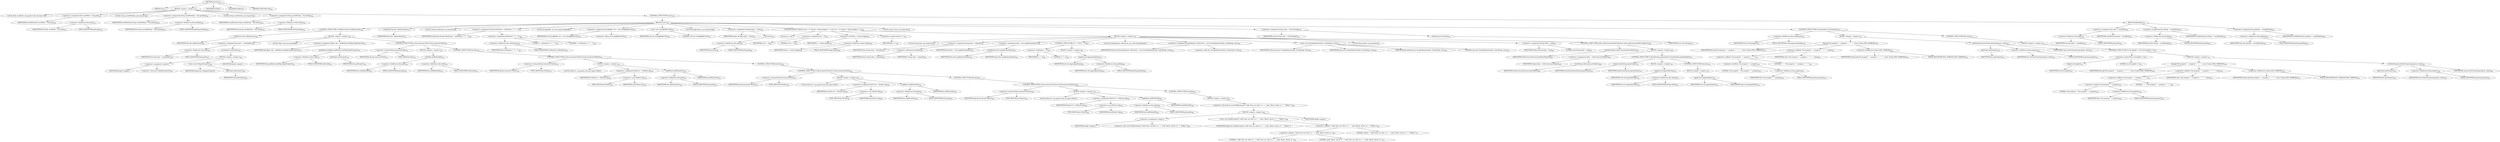 digraph "execute" {  
"475" [label = <(METHOD,execute)<SUB>341</SUB>> ]
"41" [label = <(PARAM,this)<SUB>341</SUB>> ]
"476" [label = <(BLOCK,&lt;empty&gt;,&lt;empty&gt;)<SUB>341</SUB>> ]
"477" [label = <(LOCAL,Path savedPath: org.apache.tools.ant.types.Path)> ]
"478" [label = <(&lt;operator&gt;.assignment,Path savedPath = this.path)<SUB>342</SUB>> ]
"479" [label = <(IDENTIFIER,savedPath,Path savedPath = this.path)<SUB>342</SUB>> ]
"480" [label = <(&lt;operator&gt;.fieldAccess,this.path)<SUB>342</SUB>> ]
"481" [label = <(IDENTIFIER,this,Path savedPath = this.path)<SUB>342</SUB>> ]
"482" [label = <(FIELD_IDENTIFIER,path,path)<SUB>342</SUB>> ]
"483" [label = <(LOCAL,String savedPathSep: java.lang.String)> ]
"484" [label = <(&lt;operator&gt;.assignment,String savedPathSep = this.pathSep)<SUB>343</SUB>> ]
"485" [label = <(IDENTIFIER,savedPathSep,String savedPathSep = this.pathSep)<SUB>343</SUB>> ]
"486" [label = <(&lt;operator&gt;.fieldAccess,this.pathSep)<SUB>343</SUB>> ]
"487" [label = <(IDENTIFIER,this,String savedPathSep = this.pathSep)<SUB>343</SUB>> ]
"488" [label = <(FIELD_IDENTIFIER,pathSep,pathSep)<SUB>343</SUB>> ]
"489" [label = <(LOCAL,String savedDirSep: java.lang.String)> ]
"490" [label = <(&lt;operator&gt;.assignment,String savedDirSep = this.dirSep)<SUB>344</SUB>> ]
"491" [label = <(IDENTIFIER,savedDirSep,String savedDirSep = this.dirSep)<SUB>344</SUB>> ]
"492" [label = <(&lt;operator&gt;.fieldAccess,this.dirSep)<SUB>344</SUB>> ]
"493" [label = <(IDENTIFIER,this,String savedDirSep = this.dirSep)<SUB>344</SUB>> ]
"494" [label = <(FIELD_IDENTIFIER,dirSep,dirSep)<SUB>344</SUB>> ]
"495" [label = <(CONTROL_STRUCTURE,try,try)<SUB>346</SUB>> ]
"496" [label = <(BLOCK,try,try)<SUB>346</SUB>> ]
"497" [label = <(CONTROL_STRUCTURE,if (isReference()),if (isReference()))<SUB>348</SUB>> ]
"498" [label = <(isReference,this.isReference())<SUB>348</SUB>> ]
"40" [label = <(IDENTIFIER,this,this.isReference())<SUB>348</SUB>> ]
"499" [label = <(BLOCK,&lt;empty&gt;,&lt;empty&gt;)<SUB>348</SUB>> ]
"500" [label = <(&lt;operator&gt;.assignment,this.path = createPath())<SUB>349</SUB>> ]
"501" [label = <(&lt;operator&gt;.fieldAccess,this.path)<SUB>349</SUB>> ]
"502" [label = <(IDENTIFIER,this,this.path = createPath())<SUB>349</SUB>> ]
"503" [label = <(FIELD_IDENTIFIER,path,path)<SUB>349</SUB>> ]
"504" [label = <(createPath,createPath())<SUB>349</SUB>> ]
"505" [label = <(BLOCK,&lt;empty&gt;,&lt;empty&gt;)<SUB>349</SUB>> ]
"506" [label = <(&lt;operator&gt;.assignment,&lt;empty&gt;)> ]
"507" [label = <(IDENTIFIER,$obj5,&lt;empty&gt;)> ]
"508" [label = <(&lt;operator&gt;.alloc,new Path(getProject()))<SUB>349</SUB>> ]
"509" [label = <(&lt;init&gt;,new Path(getProject()))<SUB>349</SUB>> ]
"510" [label = <(IDENTIFIER,$obj5,new Path(getProject()))> ]
"511" [label = <(getProject,getProject())<SUB>349</SUB>> ]
"42" [label = <(IDENTIFIER,this,getProject())<SUB>349</SUB>> ]
"512" [label = <(IDENTIFIER,$obj5,&lt;empty&gt;)> ]
"513" [label = <(LOCAL,Object obj: java.lang.Object)> ]
"514" [label = <(&lt;operator&gt;.assignment,Object obj = getReferencedObject(getProject()))<SUB>351</SUB>> ]
"515" [label = <(IDENTIFIER,obj,Object obj = getReferencedObject(getProject()))<SUB>351</SUB>> ]
"516" [label = <(getReferencedObject,getReferencedObject(getProject()))<SUB>351</SUB>> ]
"517" [label = <(&lt;operator&gt;.fieldAccess,this.refid)<SUB>351</SUB>> ]
"518" [label = <(IDENTIFIER,this,getReferencedObject(getProject()))<SUB>351</SUB>> ]
"519" [label = <(FIELD_IDENTIFIER,refid,refid)<SUB>351</SUB>> ]
"520" [label = <(getProject,getProject())<SUB>351</SUB>> ]
"43" [label = <(IDENTIFIER,this,getProject())<SUB>351</SUB>> ]
"521" [label = <(CONTROL_STRUCTURE,if (obj instanceof Path),if (obj instanceof Path))<SUB>353</SUB>> ]
"522" [label = <(&lt;operator&gt;.instanceOf,obj instanceof Path)<SUB>353</SUB>> ]
"523" [label = <(IDENTIFIER,obj,obj instanceof Path)<SUB>353</SUB>> ]
"524" [label = <(TYPE_REF,Path,Path)<SUB>353</SUB>> ]
"525" [label = <(BLOCK,&lt;empty&gt;,&lt;empty&gt;)<SUB>353</SUB>> ]
"526" [label = <(setRefid,setRefid(refid))<SUB>354</SUB>> ]
"527" [label = <(&lt;operator&gt;.fieldAccess,this.path)<SUB>354</SUB>> ]
"528" [label = <(IDENTIFIER,this,setRefid(refid))<SUB>354</SUB>> ]
"529" [label = <(FIELD_IDENTIFIER,path,path)<SUB>354</SUB>> ]
"530" [label = <(&lt;operator&gt;.fieldAccess,this.refid)<SUB>354</SUB>> ]
"531" [label = <(IDENTIFIER,this,setRefid(refid))<SUB>354</SUB>> ]
"532" [label = <(FIELD_IDENTIFIER,refid,refid)<SUB>354</SUB>> ]
"533" [label = <(CONTROL_STRUCTURE,else,else)<SUB>355</SUB>> ]
"534" [label = <(CONTROL_STRUCTURE,if (obj instanceof FileSet),if (obj instanceof FileSet))<SUB>355</SUB>> ]
"535" [label = <(&lt;operator&gt;.instanceOf,obj instanceof FileSet)<SUB>355</SUB>> ]
"536" [label = <(IDENTIFIER,obj,obj instanceof FileSet)<SUB>355</SUB>> ]
"537" [label = <(TYPE_REF,FileSet,FileSet)<SUB>355</SUB>> ]
"538" [label = <(BLOCK,&lt;empty&gt;,&lt;empty&gt;)<SUB>355</SUB>> ]
"539" [label = <(LOCAL,FileSet fs: org.apache.tools.ant.types.FileSet)> ]
"540" [label = <(&lt;operator&gt;.assignment,FileSet fs = (FileSet) obj)<SUB>356</SUB>> ]
"541" [label = <(IDENTIFIER,fs,FileSet fs = (FileSet) obj)<SUB>356</SUB>> ]
"542" [label = <(&lt;operator&gt;.cast,(FileSet) obj)<SUB>356</SUB>> ]
"543" [label = <(TYPE_REF,FileSet,FileSet)<SUB>356</SUB>> ]
"544" [label = <(IDENTIFIER,obj,(FileSet) obj)<SUB>356</SUB>> ]
"545" [label = <(addFileset,addFileset(fs))<SUB>358</SUB>> ]
"546" [label = <(&lt;operator&gt;.fieldAccess,this.path)<SUB>358</SUB>> ]
"547" [label = <(IDENTIFIER,this,addFileset(fs))<SUB>358</SUB>> ]
"548" [label = <(FIELD_IDENTIFIER,path,path)<SUB>358</SUB>> ]
"549" [label = <(IDENTIFIER,fs,addFileset(fs))<SUB>358</SUB>> ]
"550" [label = <(CONTROL_STRUCTURE,else,else)<SUB>359</SUB>> ]
"551" [label = <(CONTROL_STRUCTURE,if (obj instanceof DirSet),if (obj instanceof DirSet))<SUB>359</SUB>> ]
"552" [label = <(&lt;operator&gt;.instanceOf,obj instanceof DirSet)<SUB>359</SUB>> ]
"553" [label = <(IDENTIFIER,obj,obj instanceof DirSet)<SUB>359</SUB>> ]
"554" [label = <(TYPE_REF,DirSet,DirSet)<SUB>359</SUB>> ]
"555" [label = <(BLOCK,&lt;empty&gt;,&lt;empty&gt;)<SUB>359</SUB>> ]
"556" [label = <(LOCAL,DirSet ds: org.apache.tools.ant.types.DirSet)> ]
"557" [label = <(&lt;operator&gt;.assignment,DirSet ds = (DirSet) obj)<SUB>360</SUB>> ]
"558" [label = <(IDENTIFIER,ds,DirSet ds = (DirSet) obj)<SUB>360</SUB>> ]
"559" [label = <(&lt;operator&gt;.cast,(DirSet) obj)<SUB>360</SUB>> ]
"560" [label = <(TYPE_REF,DirSet,DirSet)<SUB>360</SUB>> ]
"561" [label = <(IDENTIFIER,obj,(DirSet) obj)<SUB>360</SUB>> ]
"562" [label = <(addDirset,addDirset(ds))<SUB>362</SUB>> ]
"563" [label = <(&lt;operator&gt;.fieldAccess,this.path)<SUB>362</SUB>> ]
"564" [label = <(IDENTIFIER,this,addDirset(ds))<SUB>362</SUB>> ]
"565" [label = <(FIELD_IDENTIFIER,path,path)<SUB>362</SUB>> ]
"566" [label = <(IDENTIFIER,ds,addDirset(ds))<SUB>362</SUB>> ]
"567" [label = <(CONTROL_STRUCTURE,else,else)<SUB>363</SUB>> ]
"568" [label = <(CONTROL_STRUCTURE,if (obj instanceof FileList),if (obj instanceof FileList))<SUB>363</SUB>> ]
"569" [label = <(&lt;operator&gt;.instanceOf,obj instanceof FileList)<SUB>363</SUB>> ]
"570" [label = <(IDENTIFIER,obj,obj instanceof FileList)<SUB>363</SUB>> ]
"571" [label = <(TYPE_REF,FileList,FileList)<SUB>363</SUB>> ]
"572" [label = <(BLOCK,&lt;empty&gt;,&lt;empty&gt;)<SUB>363</SUB>> ]
"573" [label = <(LOCAL,FileList fl: org.apache.tools.ant.types.FileList)> ]
"574" [label = <(&lt;operator&gt;.assignment,FileList fl = (FileList) obj)<SUB>364</SUB>> ]
"575" [label = <(IDENTIFIER,fl,FileList fl = (FileList) obj)<SUB>364</SUB>> ]
"576" [label = <(&lt;operator&gt;.cast,(FileList) obj)<SUB>364</SUB>> ]
"577" [label = <(TYPE_REF,FileList,FileList)<SUB>364</SUB>> ]
"578" [label = <(IDENTIFIER,obj,(FileList) obj)<SUB>364</SUB>> ]
"579" [label = <(addFilelist,addFilelist(fl))<SUB>366</SUB>> ]
"580" [label = <(&lt;operator&gt;.fieldAccess,this.path)<SUB>366</SUB>> ]
"581" [label = <(IDENTIFIER,this,addFilelist(fl))<SUB>366</SUB>> ]
"582" [label = <(FIELD_IDENTIFIER,path,path)<SUB>366</SUB>> ]
"583" [label = <(IDENTIFIER,fl,addFilelist(fl))<SUB>366</SUB>> ]
"584" [label = <(CONTROL_STRUCTURE,else,else)<SUB>368</SUB>> ]
"585" [label = <(BLOCK,&lt;empty&gt;,&lt;empty&gt;)<SUB>368</SUB>> ]
"586" [label = <(&lt;operator&gt;.throw,throw new BuildException(&quot;'refid' does not refer to a &quot; + &quot;path, fileset, dirset, or &quot; + &quot;filelist.&quot;);)<SUB>369</SUB>> ]
"587" [label = <(BLOCK,&lt;empty&gt;,&lt;empty&gt;)<SUB>369</SUB>> ]
"588" [label = <(&lt;operator&gt;.assignment,&lt;empty&gt;)> ]
"589" [label = <(IDENTIFIER,$obj6,&lt;empty&gt;)> ]
"590" [label = <(&lt;operator&gt;.alloc,new BuildException(&quot;'refid' does not refer to a &quot; + &quot;path, fileset, dirset, or &quot; + &quot;filelist.&quot;))<SUB>369</SUB>> ]
"591" [label = <(&lt;init&gt;,new BuildException(&quot;'refid' does not refer to a &quot; + &quot;path, fileset, dirset, or &quot; + &quot;filelist.&quot;))<SUB>369</SUB>> ]
"592" [label = <(IDENTIFIER,$obj6,new BuildException(&quot;'refid' does not refer to a &quot; + &quot;path, fileset, dirset, or &quot; + &quot;filelist.&quot;))> ]
"593" [label = <(&lt;operator&gt;.addition,&quot;'refid' does not refer to a &quot; + &quot;path, fileset, dirset, or &quot; + &quot;filelist.&quot;)<SUB>369</SUB>> ]
"594" [label = <(&lt;operator&gt;.addition,&quot;'refid' does not refer to a &quot; + &quot;path, fileset, dirset, or &quot;)<SUB>369</SUB>> ]
"595" [label = <(LITERAL,&quot;'refid' does not refer to a &quot;,&quot;'refid' does not refer to a &quot; + &quot;path, fileset, dirset, or &quot;)<SUB>369</SUB>> ]
"596" [label = <(LITERAL,&quot;path, fileset, dirset, or &quot;,&quot;'refid' does not refer to a &quot; + &quot;path, fileset, dirset, or &quot;)<SUB>370</SUB>> ]
"597" [label = <(LITERAL,&quot;filelist.&quot;,&quot;'refid' does not refer to a &quot; + &quot;path, fileset, dirset, or &quot; + &quot;filelist.&quot;)<SUB>371</SUB>> ]
"598" [label = <(IDENTIFIER,$obj6,&lt;empty&gt;)> ]
"599" [label = <(validateSetup,this.validateSetup())<SUB>375</SUB>> ]
"44" [label = <(IDENTIFIER,this,this.validateSetup())<SUB>375</SUB>> ]
"600" [label = <(LOCAL,String fromDirSep: java.lang.String)> ]
"601" [label = <(&lt;operator&gt;.assignment,String fromDirSep = onWindows ? &quot;\\&quot; : &quot;/&quot;)<SUB>385</SUB>> ]
"602" [label = <(IDENTIFIER,fromDirSep,String fromDirSep = onWindows ? &quot;\\&quot; : &quot;/&quot;)<SUB>385</SUB>> ]
"603" [label = <(&lt;operator&gt;.conditional,onWindows ? &quot;\\&quot; : &quot;/&quot;)<SUB>385</SUB>> ]
"604" [label = <(&lt;operator&gt;.fieldAccess,this.onWindows)<SUB>385</SUB>> ]
"605" [label = <(IDENTIFIER,this,onWindows ? &quot;\\&quot; : &quot;/&quot;)<SUB>385</SUB>> ]
"606" [label = <(FIELD_IDENTIFIER,onWindows,onWindows)<SUB>385</SUB>> ]
"607" [label = <(LITERAL,&quot;\\&quot;,onWindows ? &quot;\\&quot; : &quot;/&quot;)<SUB>385</SUB>> ]
"608" [label = <(LITERAL,&quot;/&quot;,onWindows ? &quot;\\&quot; : &quot;/&quot;)<SUB>385</SUB>> ]
"46" [label = <(LOCAL,StringBuffer rslt: java.lang.StringBuffer)> ]
"609" [label = <(&lt;operator&gt;.assignment,StringBuffer rslt = new StringBuffer(100))<SUB>387</SUB>> ]
"610" [label = <(IDENTIFIER,rslt,StringBuffer rslt = new StringBuffer(100))<SUB>387</SUB>> ]
"611" [label = <(&lt;operator&gt;.alloc,new StringBuffer(100))<SUB>387</SUB>> ]
"612" [label = <(&lt;init&gt;,new StringBuffer(100))<SUB>387</SUB>> ]
"45" [label = <(IDENTIFIER,rslt,new StringBuffer(100))<SUB>387</SUB>> ]
"613" [label = <(LITERAL,100,new StringBuffer(100))<SUB>387</SUB>> ]
"614" [label = <(LOCAL,String[] elems: java.lang.String[])> ]
"615" [label = <(&lt;operator&gt;.assignment,String[] elems = list())<SUB>390</SUB>> ]
"616" [label = <(IDENTIFIER,elems,String[] elems = list())<SUB>390</SUB>> ]
"617" [label = <(list,list())<SUB>390</SUB>> ]
"618" [label = <(&lt;operator&gt;.fieldAccess,this.path)<SUB>390</SUB>> ]
"619" [label = <(IDENTIFIER,this,list())<SUB>390</SUB>> ]
"620" [label = <(FIELD_IDENTIFIER,path,path)<SUB>390</SUB>> ]
"621" [label = <(CONTROL_STRUCTURE,for (int i = 0; Some(i &lt; elems.length); i++),for (int i = 0; Some(i &lt; elems.length); i++))<SUB>392</SUB>> ]
"622" [label = <(LOCAL,int i: int)> ]
"623" [label = <(&lt;operator&gt;.assignment,int i = 0)<SUB>392</SUB>> ]
"624" [label = <(IDENTIFIER,i,int i = 0)<SUB>392</SUB>> ]
"625" [label = <(LITERAL,0,int i = 0)<SUB>392</SUB>> ]
"626" [label = <(&lt;operator&gt;.lessThan,i &lt; elems.length)<SUB>392</SUB>> ]
"627" [label = <(IDENTIFIER,i,i &lt; elems.length)<SUB>392</SUB>> ]
"628" [label = <(&lt;operator&gt;.fieldAccess,elems.length)<SUB>392</SUB>> ]
"629" [label = <(IDENTIFIER,elems,i &lt; elems.length)<SUB>392</SUB>> ]
"630" [label = <(FIELD_IDENTIFIER,length,length)<SUB>392</SUB>> ]
"631" [label = <(&lt;operator&gt;.postIncrement,i++)<SUB>392</SUB>> ]
"632" [label = <(IDENTIFIER,i,i++)<SUB>392</SUB>> ]
"633" [label = <(BLOCK,&lt;empty&gt;,&lt;empty&gt;)<SUB>392</SUB>> ]
"634" [label = <(LOCAL,String elem: java.lang.String)> ]
"635" [label = <(&lt;operator&gt;.assignment,String elem = elems[i])<SUB>393</SUB>> ]
"636" [label = <(IDENTIFIER,elem,String elem = elems[i])<SUB>393</SUB>> ]
"637" [label = <(&lt;operator&gt;.indexAccess,elems[i])<SUB>393</SUB>> ]
"638" [label = <(IDENTIFIER,elems,String elem = elems[i])<SUB>393</SUB>> ]
"639" [label = <(IDENTIFIER,i,String elem = elems[i])<SUB>393</SUB>> ]
"640" [label = <(&lt;operator&gt;.assignment,elem = this.mapElement(elem))<SUB>395</SUB>> ]
"641" [label = <(IDENTIFIER,elem,elem = this.mapElement(elem))<SUB>395</SUB>> ]
"642" [label = <(mapElement,this.mapElement(elem))<SUB>395</SUB>> ]
"47" [label = <(IDENTIFIER,this,this.mapElement(elem))<SUB>395</SUB>> ]
"643" [label = <(IDENTIFIER,elem,this.mapElement(elem))<SUB>395</SUB>> ]
"644" [label = <(CONTROL_STRUCTURE,if (i != 0),if (i != 0))<SUB>400</SUB>> ]
"645" [label = <(&lt;operator&gt;.notEquals,i != 0)<SUB>400</SUB>> ]
"646" [label = <(IDENTIFIER,i,i != 0)<SUB>400</SUB>> ]
"647" [label = <(LITERAL,0,i != 0)<SUB>400</SUB>> ]
"648" [label = <(BLOCK,&lt;empty&gt;,&lt;empty&gt;)<SUB>400</SUB>> ]
"649" [label = <(append,rslt.append(pathSep))<SUB>401</SUB>> ]
"650" [label = <(IDENTIFIER,rslt,rslt.append(pathSep))<SUB>401</SUB>> ]
"651" [label = <(&lt;operator&gt;.fieldAccess,this.pathSep)<SUB>401</SUB>> ]
"652" [label = <(IDENTIFIER,this,rslt.append(pathSep))<SUB>401</SUB>> ]
"653" [label = <(FIELD_IDENTIFIER,pathSep,pathSep)<SUB>401</SUB>> ]
"49" [label = <(LOCAL,StringTokenizer stDirectory: java.util.StringTokenizer)> ]
"654" [label = <(&lt;operator&gt;.assignment,StringTokenizer stDirectory = new StringTokenizer(elem, fromDirSep, true))<SUB>404</SUB>> ]
"655" [label = <(IDENTIFIER,stDirectory,StringTokenizer stDirectory = new StringTokenizer(elem, fromDirSep, true))<SUB>404</SUB>> ]
"656" [label = <(&lt;operator&gt;.alloc,new StringTokenizer(elem, fromDirSep, true))<SUB>405</SUB>> ]
"657" [label = <(&lt;init&gt;,new StringTokenizer(elem, fromDirSep, true))<SUB>405</SUB>> ]
"48" [label = <(IDENTIFIER,stDirectory,new StringTokenizer(elem, fromDirSep, true))<SUB>404</SUB>> ]
"658" [label = <(IDENTIFIER,elem,new StringTokenizer(elem, fromDirSep, true))<SUB>405</SUB>> ]
"659" [label = <(IDENTIFIER,fromDirSep,new StringTokenizer(elem, fromDirSep, true))<SUB>405</SUB>> ]
"660" [label = <(LITERAL,true,new StringTokenizer(elem, fromDirSep, true))<SUB>405</SUB>> ]
"661" [label = <(LOCAL,String token: java.lang.String)> ]
"662" [label = <(&lt;operator&gt;.assignment,String token = null)<SUB>406</SUB>> ]
"663" [label = <(IDENTIFIER,token,String token = null)<SUB>406</SUB>> ]
"664" [label = <(LITERAL,null,String token = null)<SUB>406</SUB>> ]
"665" [label = <(CONTROL_STRUCTURE,while (stDirectory.hasMoreTokens()),while (stDirectory.hasMoreTokens()))<SUB>408</SUB>> ]
"666" [label = <(hasMoreTokens,stDirectory.hasMoreTokens())<SUB>408</SUB>> ]
"667" [label = <(IDENTIFIER,stDirectory,stDirectory.hasMoreTokens())<SUB>408</SUB>> ]
"668" [label = <(BLOCK,&lt;empty&gt;,&lt;empty&gt;)<SUB>408</SUB>> ]
"669" [label = <(&lt;operator&gt;.assignment,token = stDirectory.nextToken())<SUB>409</SUB>> ]
"670" [label = <(IDENTIFIER,token,token = stDirectory.nextToken())<SUB>409</SUB>> ]
"671" [label = <(nextToken,stDirectory.nextToken())<SUB>409</SUB>> ]
"672" [label = <(IDENTIFIER,stDirectory,stDirectory.nextToken())<SUB>409</SUB>> ]
"673" [label = <(CONTROL_STRUCTURE,if (fromDirSep.equals(token)),if (fromDirSep.equals(token)))<SUB>411</SUB>> ]
"674" [label = <(equals,fromDirSep.equals(token))<SUB>411</SUB>> ]
"675" [label = <(IDENTIFIER,fromDirSep,fromDirSep.equals(token))<SUB>411</SUB>> ]
"676" [label = <(IDENTIFIER,token,fromDirSep.equals(token))<SUB>411</SUB>> ]
"677" [label = <(BLOCK,&lt;empty&gt;,&lt;empty&gt;)<SUB>411</SUB>> ]
"678" [label = <(append,rslt.append(dirSep))<SUB>412</SUB>> ]
"679" [label = <(IDENTIFIER,rslt,rslt.append(dirSep))<SUB>412</SUB>> ]
"680" [label = <(&lt;operator&gt;.fieldAccess,this.dirSep)<SUB>412</SUB>> ]
"681" [label = <(IDENTIFIER,this,rslt.append(dirSep))<SUB>412</SUB>> ]
"682" [label = <(FIELD_IDENTIFIER,dirSep,dirSep)<SUB>412</SUB>> ]
"683" [label = <(CONTROL_STRUCTURE,else,else)<SUB>413</SUB>> ]
"684" [label = <(BLOCK,&lt;empty&gt;,&lt;empty&gt;)<SUB>413</SUB>> ]
"685" [label = <(append,rslt.append(token))<SUB>414</SUB>> ]
"686" [label = <(IDENTIFIER,rslt,rslt.append(token))<SUB>414</SUB>> ]
"687" [label = <(IDENTIFIER,token,rslt.append(token))<SUB>414</SUB>> ]
"688" [label = <(LOCAL,String value: java.lang.String)> ]
"689" [label = <(&lt;operator&gt;.assignment,String value = rslt.toString())<SUB>421</SUB>> ]
"690" [label = <(IDENTIFIER,value,String value = rslt.toString())<SUB>421</SUB>> ]
"691" [label = <(toString,rslt.toString())<SUB>421</SUB>> ]
"692" [label = <(IDENTIFIER,rslt,rslt.toString())<SUB>421</SUB>> ]
"693" [label = <(CONTROL_STRUCTURE,if (setonempty),if (setonempty))<SUB>422</SUB>> ]
"694" [label = <(&lt;operator&gt;.fieldAccess,this.setonempty)<SUB>422</SUB>> ]
"695" [label = <(IDENTIFIER,this,if (setonempty))<SUB>422</SUB>> ]
"696" [label = <(FIELD_IDENTIFIER,setonempty,setonempty)<SUB>422</SUB>> ]
"697" [label = <(BLOCK,&lt;empty&gt;,&lt;empty&gt;)<SUB>422</SUB>> ]
"698" [label = <(log,log(&quot;Set property &quot; + property + &quot; = &quot; + value, Project.MSG_VERBOSE))<SUB>423</SUB>> ]
"50" [label = <(IDENTIFIER,this,log(&quot;Set property &quot; + property + &quot; = &quot; + value, Project.MSG_VERBOSE))<SUB>423</SUB>> ]
"699" [label = <(&lt;operator&gt;.addition,&quot;Set property &quot; + property + &quot; = &quot; + value)<SUB>423</SUB>> ]
"700" [label = <(&lt;operator&gt;.addition,&quot;Set property &quot; + property + &quot; = &quot;)<SUB>423</SUB>> ]
"701" [label = <(&lt;operator&gt;.addition,&quot;Set property &quot; + property)<SUB>423</SUB>> ]
"702" [label = <(LITERAL,&quot;Set property &quot;,&quot;Set property &quot; + property)<SUB>423</SUB>> ]
"703" [label = <(&lt;operator&gt;.fieldAccess,this.property)<SUB>423</SUB>> ]
"704" [label = <(IDENTIFIER,this,&quot;Set property &quot; + property)<SUB>423</SUB>> ]
"705" [label = <(FIELD_IDENTIFIER,property,property)<SUB>423</SUB>> ]
"706" [label = <(LITERAL,&quot; = &quot;,&quot;Set property &quot; + property + &quot; = &quot;)<SUB>423</SUB>> ]
"707" [label = <(IDENTIFIER,value,&quot;Set property &quot; + property + &quot; = &quot; + value)<SUB>423</SUB>> ]
"708" [label = <(&lt;operator&gt;.fieldAccess,Project.MSG_VERBOSE)<SUB>424</SUB>> ]
"709" [label = <(IDENTIFIER,Project,log(&quot;Set property &quot; + property + &quot; = &quot; + value, Project.MSG_VERBOSE))<SUB>424</SUB>> ]
"710" [label = <(FIELD_IDENTIFIER,MSG_VERBOSE,MSG_VERBOSE)<SUB>424</SUB>> ]
"711" [label = <(setNewProperty,setNewProperty(property, value))<SUB>425</SUB>> ]
"712" [label = <(getProject,getProject())<SUB>425</SUB>> ]
"51" [label = <(IDENTIFIER,this,getProject())<SUB>425</SUB>> ]
"713" [label = <(&lt;operator&gt;.fieldAccess,this.property)<SUB>425</SUB>> ]
"714" [label = <(IDENTIFIER,this,setNewProperty(property, value))<SUB>425</SUB>> ]
"715" [label = <(FIELD_IDENTIFIER,property,property)<SUB>425</SUB>> ]
"716" [label = <(IDENTIFIER,value,setNewProperty(property, value))<SUB>425</SUB>> ]
"717" [label = <(CONTROL_STRUCTURE,else,else)<SUB>426</SUB>> ]
"718" [label = <(BLOCK,&lt;empty&gt;,&lt;empty&gt;)<SUB>426</SUB>> ]
"719" [label = <(CONTROL_STRUCTURE,if (rslt.length() &gt; 0),if (rslt.length() &gt; 0))<SUB>427</SUB>> ]
"720" [label = <(&lt;operator&gt;.greaterThan,rslt.length() &gt; 0)<SUB>427</SUB>> ]
"721" [label = <(length,rslt.length())<SUB>427</SUB>> ]
"722" [label = <(IDENTIFIER,rslt,rslt.length())<SUB>427</SUB>> ]
"723" [label = <(LITERAL,0,rslt.length() &gt; 0)<SUB>427</SUB>> ]
"724" [label = <(BLOCK,&lt;empty&gt;,&lt;empty&gt;)<SUB>427</SUB>> ]
"725" [label = <(log,log(&quot;Set property &quot; + property + &quot; = &quot; + value, Project.MSG_VERBOSE))<SUB>428</SUB>> ]
"52" [label = <(IDENTIFIER,this,log(&quot;Set property &quot; + property + &quot; = &quot; + value, Project.MSG_VERBOSE))<SUB>428</SUB>> ]
"726" [label = <(&lt;operator&gt;.addition,&quot;Set property &quot; + property + &quot; = &quot; + value)<SUB>428</SUB>> ]
"727" [label = <(&lt;operator&gt;.addition,&quot;Set property &quot; + property + &quot; = &quot;)<SUB>428</SUB>> ]
"728" [label = <(&lt;operator&gt;.addition,&quot;Set property &quot; + property)<SUB>428</SUB>> ]
"729" [label = <(LITERAL,&quot;Set property &quot;,&quot;Set property &quot; + property)<SUB>428</SUB>> ]
"730" [label = <(&lt;operator&gt;.fieldAccess,this.property)<SUB>428</SUB>> ]
"731" [label = <(IDENTIFIER,this,&quot;Set property &quot; + property)<SUB>428</SUB>> ]
"732" [label = <(FIELD_IDENTIFIER,property,property)<SUB>428</SUB>> ]
"733" [label = <(LITERAL,&quot; = &quot;,&quot;Set property &quot; + property + &quot; = &quot;)<SUB>428</SUB>> ]
"734" [label = <(IDENTIFIER,value,&quot;Set property &quot; + property + &quot; = &quot; + value)<SUB>428</SUB>> ]
"735" [label = <(&lt;operator&gt;.fieldAccess,Project.MSG_VERBOSE)<SUB>429</SUB>> ]
"736" [label = <(IDENTIFIER,Project,log(&quot;Set property &quot; + property + &quot; = &quot; + value, Project.MSG_VERBOSE))<SUB>429</SUB>> ]
"737" [label = <(FIELD_IDENTIFIER,MSG_VERBOSE,MSG_VERBOSE)<SUB>429</SUB>> ]
"738" [label = <(setNewProperty,setNewProperty(property, value))<SUB>430</SUB>> ]
"739" [label = <(getProject,getProject())<SUB>430</SUB>> ]
"53" [label = <(IDENTIFIER,this,getProject())<SUB>430</SUB>> ]
"740" [label = <(&lt;operator&gt;.fieldAccess,this.property)<SUB>430</SUB>> ]
"741" [label = <(IDENTIFIER,this,setNewProperty(property, value))<SUB>430</SUB>> ]
"742" [label = <(FIELD_IDENTIFIER,property,property)<SUB>430</SUB>> ]
"743" [label = <(IDENTIFIER,value,setNewProperty(property, value))<SUB>430</SUB>> ]
"744" [label = <(BLOCK,finally,finally)<SUB>433</SUB>> ]
"745" [label = <(&lt;operator&gt;.assignment,this.path = savedPath)<SUB>434</SUB>> ]
"746" [label = <(&lt;operator&gt;.fieldAccess,this.path)<SUB>434</SUB>> ]
"747" [label = <(IDENTIFIER,this,this.path = savedPath)<SUB>434</SUB>> ]
"748" [label = <(FIELD_IDENTIFIER,path,path)<SUB>434</SUB>> ]
"749" [label = <(IDENTIFIER,savedPath,this.path = savedPath)<SUB>434</SUB>> ]
"750" [label = <(&lt;operator&gt;.assignment,this.dirSep = savedDirSep)<SUB>435</SUB>> ]
"751" [label = <(&lt;operator&gt;.fieldAccess,this.dirSep)<SUB>435</SUB>> ]
"752" [label = <(IDENTIFIER,this,this.dirSep = savedDirSep)<SUB>435</SUB>> ]
"753" [label = <(FIELD_IDENTIFIER,dirSep,dirSep)<SUB>435</SUB>> ]
"754" [label = <(IDENTIFIER,savedDirSep,this.dirSep = savedDirSep)<SUB>435</SUB>> ]
"755" [label = <(&lt;operator&gt;.assignment,this.pathSep = savedPathSep)<SUB>436</SUB>> ]
"756" [label = <(&lt;operator&gt;.fieldAccess,this.pathSep)<SUB>436</SUB>> ]
"757" [label = <(IDENTIFIER,this,this.pathSep = savedPathSep)<SUB>436</SUB>> ]
"758" [label = <(FIELD_IDENTIFIER,pathSep,pathSep)<SUB>436</SUB>> ]
"759" [label = <(IDENTIFIER,savedPathSep,this.pathSep = savedPathSep)<SUB>436</SUB>> ]
"760" [label = <(MODIFIER,PUBLIC)> ]
"761" [label = <(MODIFIER,VIRTUAL)> ]
"762" [label = <(METHOD_RETURN,void)<SUB>341</SUB>> ]
  "475" -> "41" 
  "475" -> "476" 
  "475" -> "760" 
  "475" -> "761" 
  "475" -> "762" 
  "476" -> "477" 
  "476" -> "478" 
  "476" -> "483" 
  "476" -> "484" 
  "476" -> "489" 
  "476" -> "490" 
  "476" -> "495" 
  "478" -> "479" 
  "478" -> "480" 
  "480" -> "481" 
  "480" -> "482" 
  "484" -> "485" 
  "484" -> "486" 
  "486" -> "487" 
  "486" -> "488" 
  "490" -> "491" 
  "490" -> "492" 
  "492" -> "493" 
  "492" -> "494" 
  "495" -> "496" 
  "495" -> "744" 
  "496" -> "497" 
  "496" -> "599" 
  "496" -> "600" 
  "496" -> "601" 
  "496" -> "46" 
  "496" -> "609" 
  "496" -> "612" 
  "496" -> "614" 
  "496" -> "615" 
  "496" -> "621" 
  "496" -> "688" 
  "496" -> "689" 
  "496" -> "693" 
  "497" -> "498" 
  "497" -> "499" 
  "498" -> "40" 
  "499" -> "500" 
  "499" -> "513" 
  "499" -> "514" 
  "499" -> "521" 
  "500" -> "501" 
  "500" -> "504" 
  "501" -> "502" 
  "501" -> "503" 
  "504" -> "505" 
  "505" -> "506" 
  "505" -> "509" 
  "505" -> "512" 
  "506" -> "507" 
  "506" -> "508" 
  "509" -> "510" 
  "509" -> "511" 
  "511" -> "42" 
  "514" -> "515" 
  "514" -> "516" 
  "516" -> "517" 
  "516" -> "520" 
  "517" -> "518" 
  "517" -> "519" 
  "520" -> "43" 
  "521" -> "522" 
  "521" -> "525" 
  "521" -> "533" 
  "522" -> "523" 
  "522" -> "524" 
  "525" -> "526" 
  "526" -> "527" 
  "526" -> "530" 
  "527" -> "528" 
  "527" -> "529" 
  "530" -> "531" 
  "530" -> "532" 
  "533" -> "534" 
  "534" -> "535" 
  "534" -> "538" 
  "534" -> "550" 
  "535" -> "536" 
  "535" -> "537" 
  "538" -> "539" 
  "538" -> "540" 
  "538" -> "545" 
  "540" -> "541" 
  "540" -> "542" 
  "542" -> "543" 
  "542" -> "544" 
  "545" -> "546" 
  "545" -> "549" 
  "546" -> "547" 
  "546" -> "548" 
  "550" -> "551" 
  "551" -> "552" 
  "551" -> "555" 
  "551" -> "567" 
  "552" -> "553" 
  "552" -> "554" 
  "555" -> "556" 
  "555" -> "557" 
  "555" -> "562" 
  "557" -> "558" 
  "557" -> "559" 
  "559" -> "560" 
  "559" -> "561" 
  "562" -> "563" 
  "562" -> "566" 
  "563" -> "564" 
  "563" -> "565" 
  "567" -> "568" 
  "568" -> "569" 
  "568" -> "572" 
  "568" -> "584" 
  "569" -> "570" 
  "569" -> "571" 
  "572" -> "573" 
  "572" -> "574" 
  "572" -> "579" 
  "574" -> "575" 
  "574" -> "576" 
  "576" -> "577" 
  "576" -> "578" 
  "579" -> "580" 
  "579" -> "583" 
  "580" -> "581" 
  "580" -> "582" 
  "584" -> "585" 
  "585" -> "586" 
  "586" -> "587" 
  "587" -> "588" 
  "587" -> "591" 
  "587" -> "598" 
  "588" -> "589" 
  "588" -> "590" 
  "591" -> "592" 
  "591" -> "593" 
  "593" -> "594" 
  "593" -> "597" 
  "594" -> "595" 
  "594" -> "596" 
  "599" -> "44" 
  "601" -> "602" 
  "601" -> "603" 
  "603" -> "604" 
  "603" -> "607" 
  "603" -> "608" 
  "604" -> "605" 
  "604" -> "606" 
  "609" -> "610" 
  "609" -> "611" 
  "612" -> "45" 
  "612" -> "613" 
  "615" -> "616" 
  "615" -> "617" 
  "617" -> "618" 
  "618" -> "619" 
  "618" -> "620" 
  "621" -> "622" 
  "621" -> "623" 
  "621" -> "626" 
  "621" -> "631" 
  "621" -> "633" 
  "623" -> "624" 
  "623" -> "625" 
  "626" -> "627" 
  "626" -> "628" 
  "628" -> "629" 
  "628" -> "630" 
  "631" -> "632" 
  "633" -> "634" 
  "633" -> "635" 
  "633" -> "640" 
  "633" -> "644" 
  "633" -> "49" 
  "633" -> "654" 
  "633" -> "657" 
  "633" -> "661" 
  "633" -> "662" 
  "633" -> "665" 
  "635" -> "636" 
  "635" -> "637" 
  "637" -> "638" 
  "637" -> "639" 
  "640" -> "641" 
  "640" -> "642" 
  "642" -> "47" 
  "642" -> "643" 
  "644" -> "645" 
  "644" -> "648" 
  "645" -> "646" 
  "645" -> "647" 
  "648" -> "649" 
  "649" -> "650" 
  "649" -> "651" 
  "651" -> "652" 
  "651" -> "653" 
  "654" -> "655" 
  "654" -> "656" 
  "657" -> "48" 
  "657" -> "658" 
  "657" -> "659" 
  "657" -> "660" 
  "662" -> "663" 
  "662" -> "664" 
  "665" -> "666" 
  "665" -> "668" 
  "666" -> "667" 
  "668" -> "669" 
  "668" -> "673" 
  "669" -> "670" 
  "669" -> "671" 
  "671" -> "672" 
  "673" -> "674" 
  "673" -> "677" 
  "673" -> "683" 
  "674" -> "675" 
  "674" -> "676" 
  "677" -> "678" 
  "678" -> "679" 
  "678" -> "680" 
  "680" -> "681" 
  "680" -> "682" 
  "683" -> "684" 
  "684" -> "685" 
  "685" -> "686" 
  "685" -> "687" 
  "689" -> "690" 
  "689" -> "691" 
  "691" -> "692" 
  "693" -> "694" 
  "693" -> "697" 
  "693" -> "717" 
  "694" -> "695" 
  "694" -> "696" 
  "697" -> "698" 
  "697" -> "711" 
  "698" -> "50" 
  "698" -> "699" 
  "698" -> "708" 
  "699" -> "700" 
  "699" -> "707" 
  "700" -> "701" 
  "700" -> "706" 
  "701" -> "702" 
  "701" -> "703" 
  "703" -> "704" 
  "703" -> "705" 
  "708" -> "709" 
  "708" -> "710" 
  "711" -> "712" 
  "711" -> "713" 
  "711" -> "716" 
  "712" -> "51" 
  "713" -> "714" 
  "713" -> "715" 
  "717" -> "718" 
  "718" -> "719" 
  "719" -> "720" 
  "719" -> "724" 
  "720" -> "721" 
  "720" -> "723" 
  "721" -> "722" 
  "724" -> "725" 
  "724" -> "738" 
  "725" -> "52" 
  "725" -> "726" 
  "725" -> "735" 
  "726" -> "727" 
  "726" -> "734" 
  "727" -> "728" 
  "727" -> "733" 
  "728" -> "729" 
  "728" -> "730" 
  "730" -> "731" 
  "730" -> "732" 
  "735" -> "736" 
  "735" -> "737" 
  "738" -> "739" 
  "738" -> "740" 
  "738" -> "743" 
  "739" -> "53" 
  "740" -> "741" 
  "740" -> "742" 
  "744" -> "745" 
  "744" -> "750" 
  "744" -> "755" 
  "745" -> "746" 
  "745" -> "749" 
  "746" -> "747" 
  "746" -> "748" 
  "750" -> "751" 
  "750" -> "754" 
  "751" -> "752" 
  "751" -> "753" 
  "755" -> "756" 
  "755" -> "759" 
  "756" -> "757" 
  "756" -> "758" 
}
